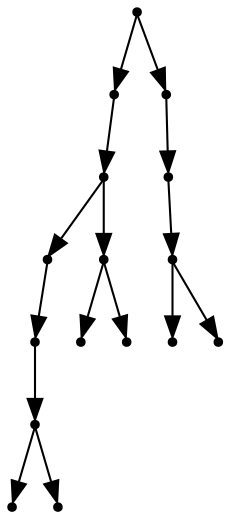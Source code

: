 digraph {
  15 [shape=point];
  9 [shape=point];
  8 [shape=point];
  4 [shape=point];
  3 [shape=point];
  2 [shape=point];
  0 [shape=point];
  1 [shape=point];
  7 [shape=point];
  5 [shape=point];
  6 [shape=point];
  14 [shape=point];
  13 [shape=point];
  12 [shape=point];
  10 [shape=point];
  11 [shape=point];
15 -> 9;
9 -> 8;
8 -> 4;
4 -> 3;
3 -> 2;
2 -> 0;
2 -> 1;
8 -> 7;
7 -> 5;
7 -> 6;
15 -> 14;
14 -> 13;
13 -> 12;
12 -> 10;
12 -> 11;
}
